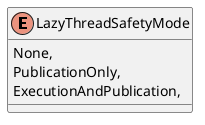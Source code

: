 @startuml
enum LazyThreadSafetyMode {
    None,
    PublicationOnly,
    ExecutionAndPublication,
}
@enduml
